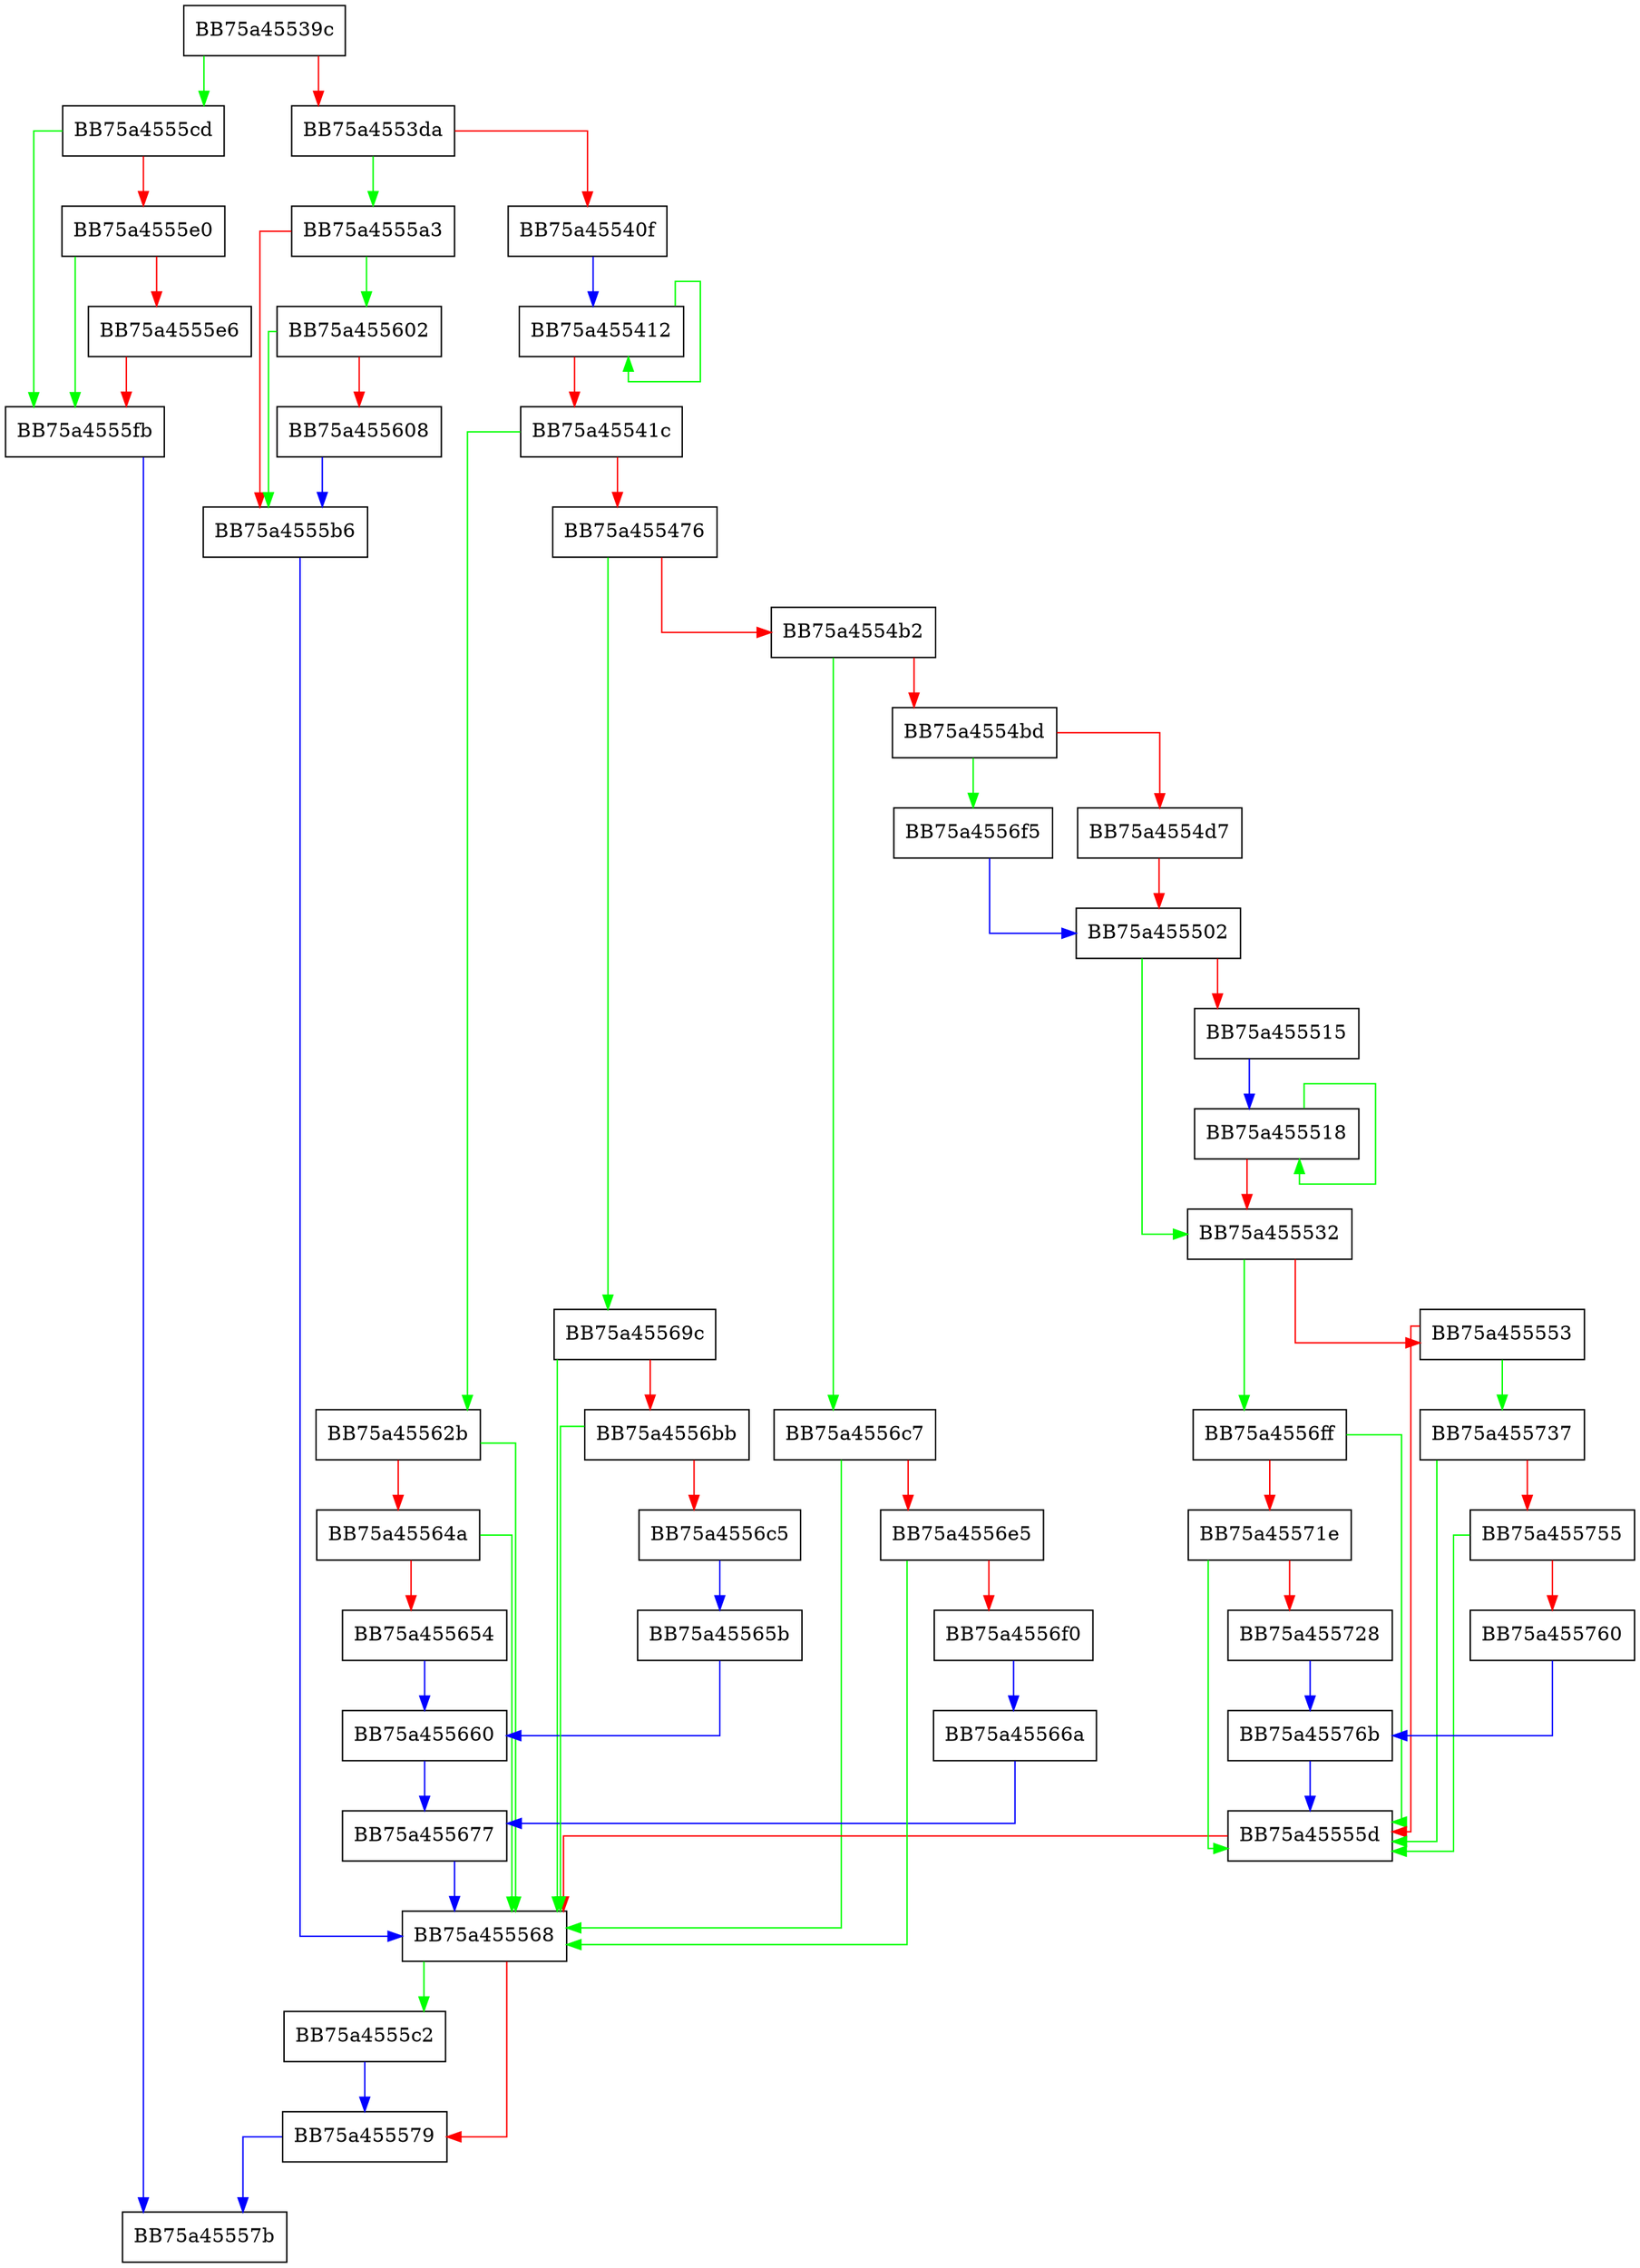 digraph FpPersistBlob {
  node [shape="box"];
  graph [splines=ortho];
  BB75a45539c -> BB75a4555cd [color="green"];
  BB75a45539c -> BB75a4553da [color="red"];
  BB75a4553da -> BB75a4555a3 [color="green"];
  BB75a4553da -> BB75a45540f [color="red"];
  BB75a45540f -> BB75a455412 [color="blue"];
  BB75a455412 -> BB75a455412 [color="green"];
  BB75a455412 -> BB75a45541c [color="red"];
  BB75a45541c -> BB75a45562b [color="green"];
  BB75a45541c -> BB75a455476 [color="red"];
  BB75a455476 -> BB75a45569c [color="green"];
  BB75a455476 -> BB75a4554b2 [color="red"];
  BB75a4554b2 -> BB75a4556c7 [color="green"];
  BB75a4554b2 -> BB75a4554bd [color="red"];
  BB75a4554bd -> BB75a4556f5 [color="green"];
  BB75a4554bd -> BB75a4554d7 [color="red"];
  BB75a4554d7 -> BB75a455502 [color="red"];
  BB75a455502 -> BB75a455532 [color="green"];
  BB75a455502 -> BB75a455515 [color="red"];
  BB75a455515 -> BB75a455518 [color="blue"];
  BB75a455518 -> BB75a455518 [color="green"];
  BB75a455518 -> BB75a455532 [color="red"];
  BB75a455532 -> BB75a4556ff [color="green"];
  BB75a455532 -> BB75a455553 [color="red"];
  BB75a455553 -> BB75a455737 [color="green"];
  BB75a455553 -> BB75a45555d [color="red"];
  BB75a45555d -> BB75a455568 [color="red"];
  BB75a455568 -> BB75a4555c2 [color="green"];
  BB75a455568 -> BB75a455579 [color="red"];
  BB75a455579 -> BB75a45557b [color="blue"];
  BB75a4555a3 -> BB75a455602 [color="green"];
  BB75a4555a3 -> BB75a4555b6 [color="red"];
  BB75a4555b6 -> BB75a455568 [color="blue"];
  BB75a4555c2 -> BB75a455579 [color="blue"];
  BB75a4555cd -> BB75a4555fb [color="green"];
  BB75a4555cd -> BB75a4555e0 [color="red"];
  BB75a4555e0 -> BB75a4555fb [color="green"];
  BB75a4555e0 -> BB75a4555e6 [color="red"];
  BB75a4555e6 -> BB75a4555fb [color="red"];
  BB75a4555fb -> BB75a45557b [color="blue"];
  BB75a455602 -> BB75a4555b6 [color="green"];
  BB75a455602 -> BB75a455608 [color="red"];
  BB75a455608 -> BB75a4555b6 [color="blue"];
  BB75a45562b -> BB75a455568 [color="green"];
  BB75a45562b -> BB75a45564a [color="red"];
  BB75a45564a -> BB75a455568 [color="green"];
  BB75a45564a -> BB75a455654 [color="red"];
  BB75a455654 -> BB75a455660 [color="blue"];
  BB75a45565b -> BB75a455660 [color="blue"];
  BB75a455660 -> BB75a455677 [color="blue"];
  BB75a45566a -> BB75a455677 [color="blue"];
  BB75a455677 -> BB75a455568 [color="blue"];
  BB75a45569c -> BB75a455568 [color="green"];
  BB75a45569c -> BB75a4556bb [color="red"];
  BB75a4556bb -> BB75a455568 [color="green"];
  BB75a4556bb -> BB75a4556c5 [color="red"];
  BB75a4556c5 -> BB75a45565b [color="blue"];
  BB75a4556c7 -> BB75a455568 [color="green"];
  BB75a4556c7 -> BB75a4556e5 [color="red"];
  BB75a4556e5 -> BB75a455568 [color="green"];
  BB75a4556e5 -> BB75a4556f0 [color="red"];
  BB75a4556f0 -> BB75a45566a [color="blue"];
  BB75a4556f5 -> BB75a455502 [color="blue"];
  BB75a4556ff -> BB75a45555d [color="green"];
  BB75a4556ff -> BB75a45571e [color="red"];
  BB75a45571e -> BB75a45555d [color="green"];
  BB75a45571e -> BB75a455728 [color="red"];
  BB75a455728 -> BB75a45576b [color="blue"];
  BB75a455737 -> BB75a45555d [color="green"];
  BB75a455737 -> BB75a455755 [color="red"];
  BB75a455755 -> BB75a45555d [color="green"];
  BB75a455755 -> BB75a455760 [color="red"];
  BB75a455760 -> BB75a45576b [color="blue"];
  BB75a45576b -> BB75a45555d [color="blue"];
}